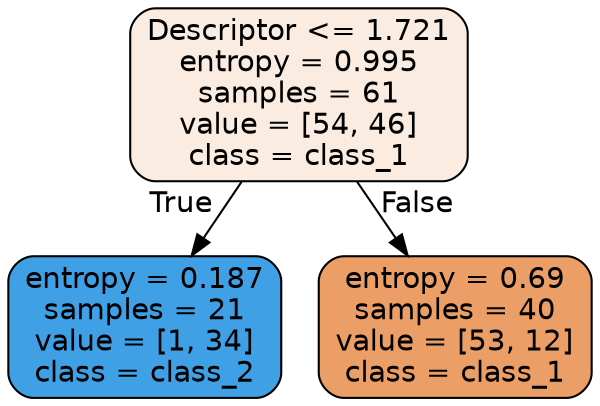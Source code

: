 digraph Tree {
node [shape=box, style="filled, rounded", color="black", fontname="helvetica"] ;
edge [fontname="helvetica"] ;
0 [label="Descriptor <= 1.721\nentropy = 0.995\nsamples = 61\nvalue = [54, 46]\nclass = class_1", fillcolor="#fbece2"] ;
1 [label="entropy = 0.187\nsamples = 21\nvalue = [1, 34]\nclass = class_2", fillcolor="#3fa0e6"] ;
0 -> 1 [labeldistance=2.5, labelangle=45, headlabel="True"] ;
2 [label="entropy = 0.69\nsamples = 40\nvalue = [53, 12]\nclass = class_1", fillcolor="#eb9e66"] ;
0 -> 2 [labeldistance=2.5, labelangle=-45, headlabel="False"] ;
}